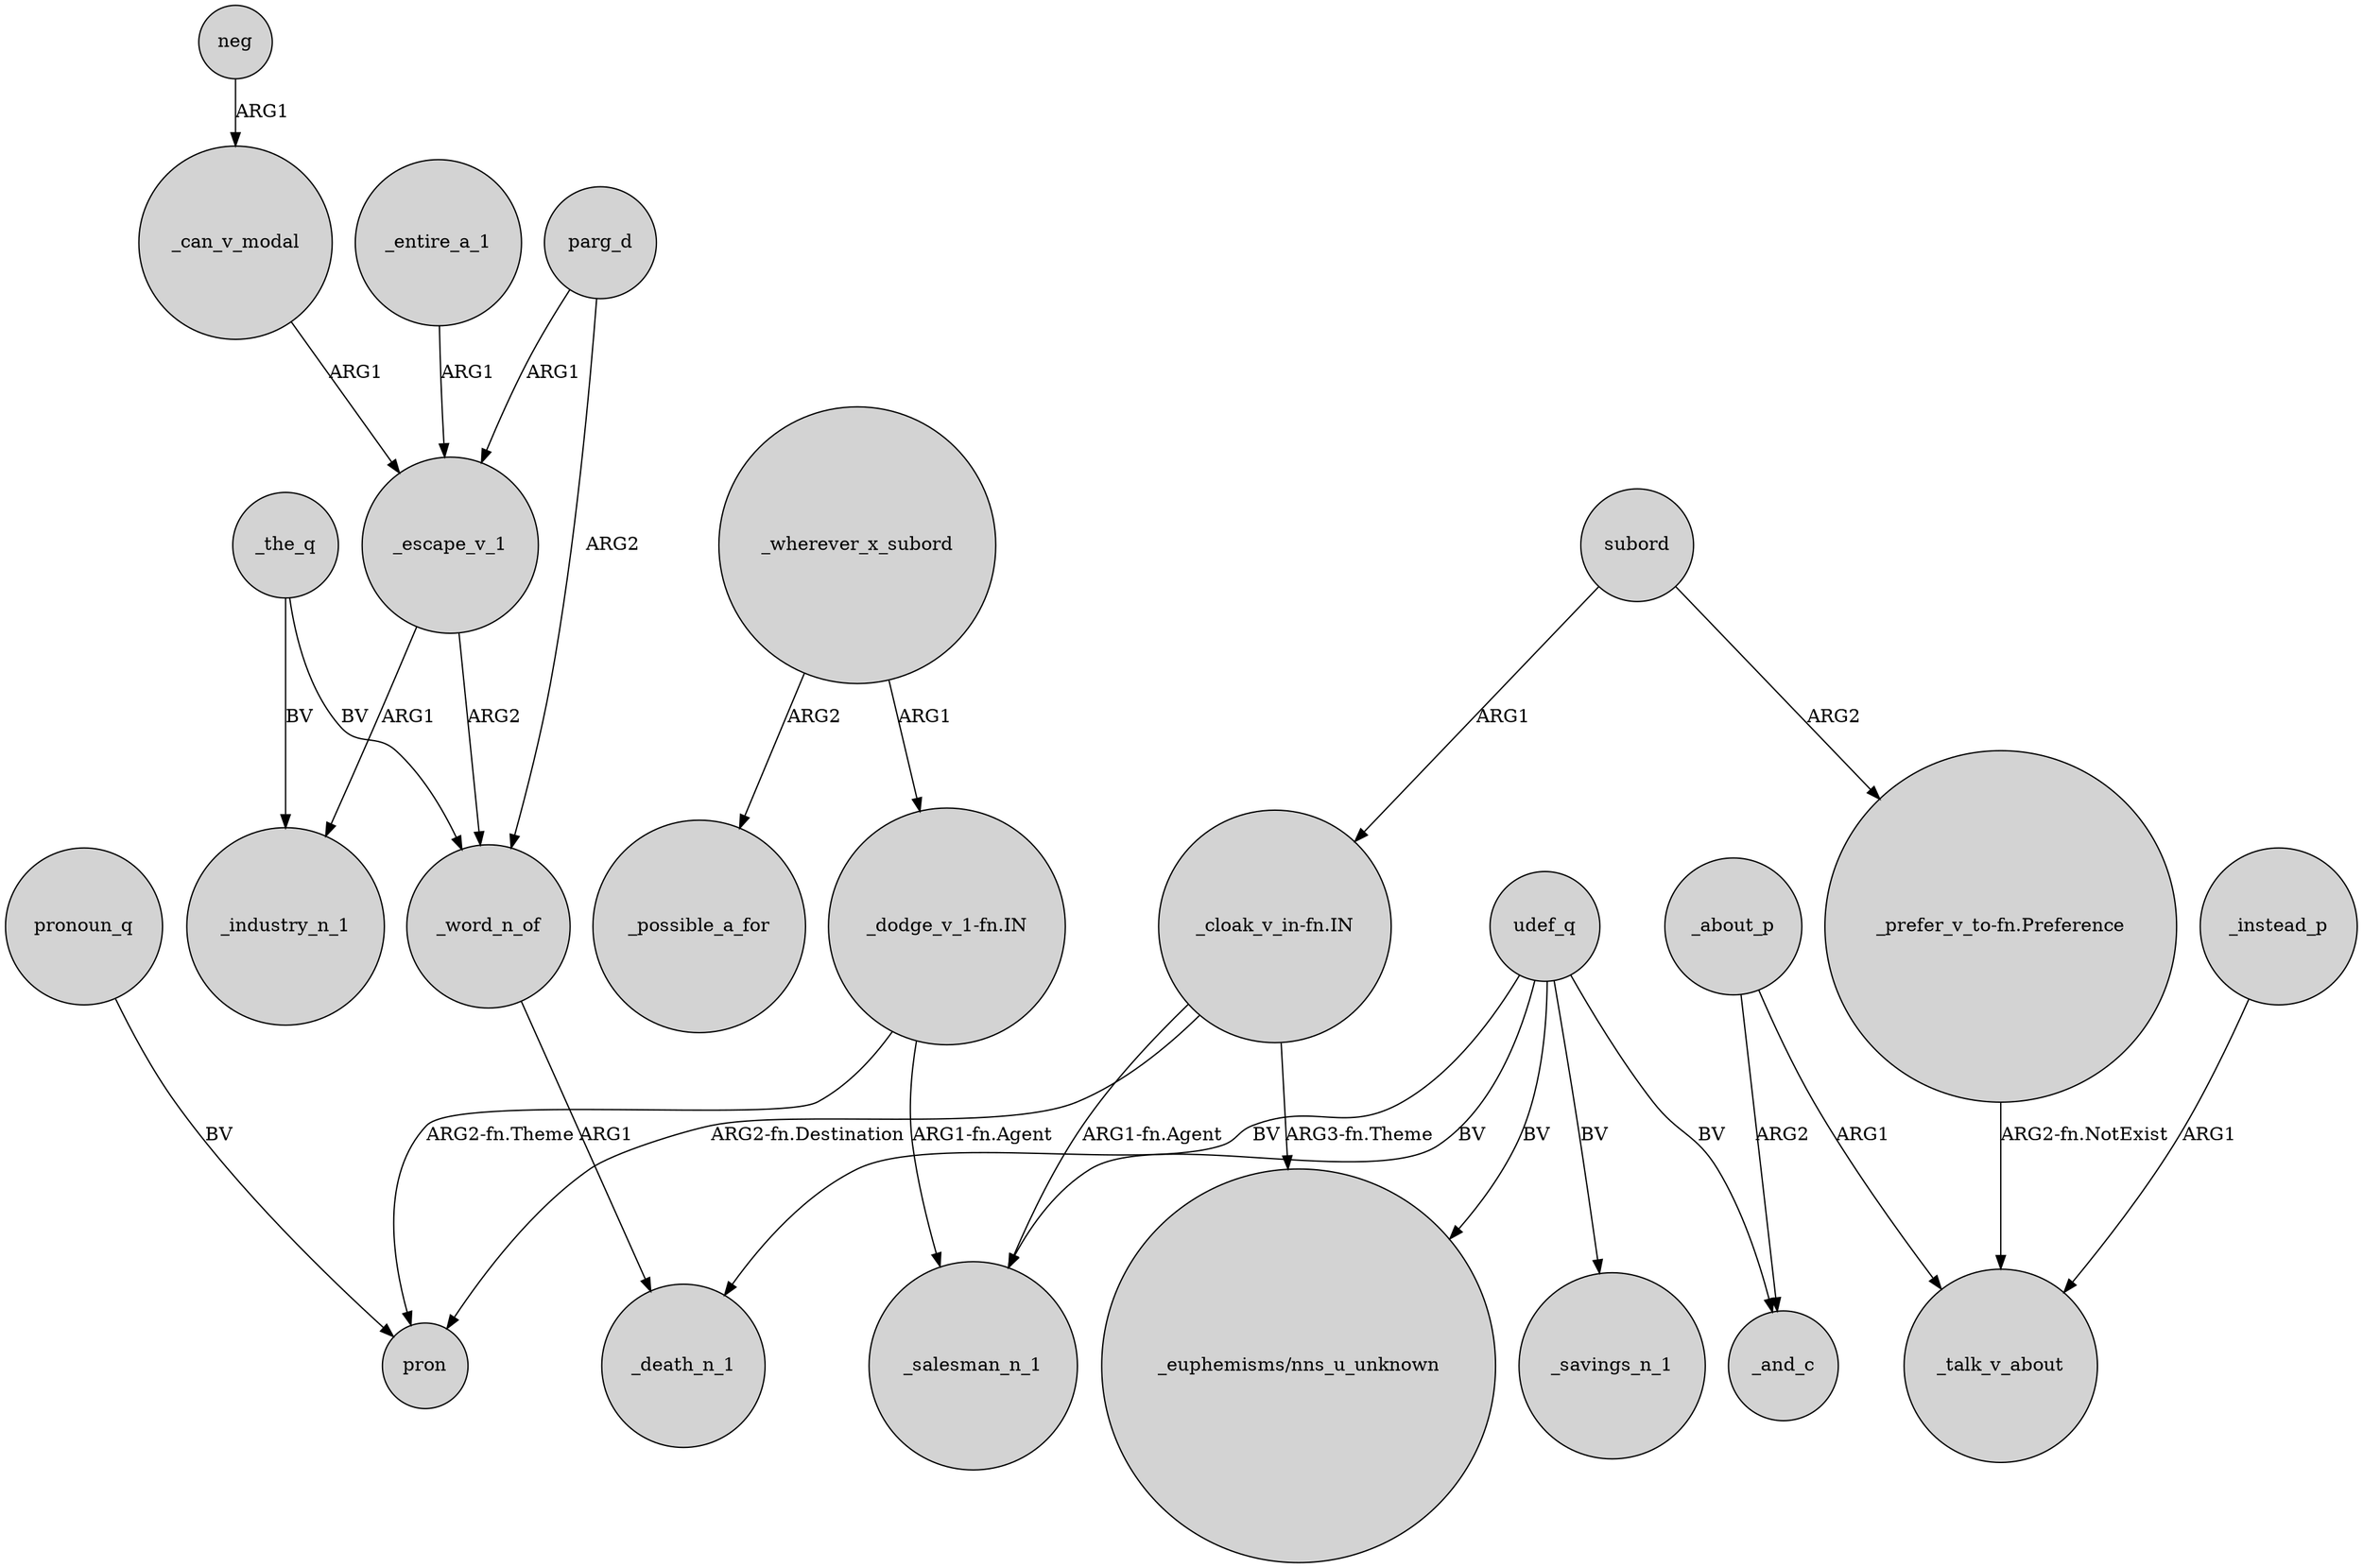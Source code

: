 digraph {
	node [shape=circle style=filled]
	_can_v_modal -> _escape_v_1 [label=ARG1]
	_escape_v_1 -> _industry_n_1 [label=ARG1]
	parg_d -> _word_n_of [label=ARG2]
	"_dodge_v_1-fn.IN" -> pron [label="ARG2-fn.Theme"]
	"_cloak_v_in-fn.IN" -> _salesman_n_1 [label="ARG1-fn.Agent"]
	udef_q -> _salesman_n_1 [label=BV]
	udef_q -> _savings_n_1 [label=BV]
	_the_q -> _industry_n_1 [label=BV]
	_wherever_x_subord -> "_dodge_v_1-fn.IN" [label=ARG1]
	_about_p -> _and_c [label=ARG2]
	subord -> "_cloak_v_in-fn.IN" [label=ARG1]
	pronoun_q -> pron [label=BV]
	"_prefer_v_to-fn.Preference" -> _talk_v_about [label="ARG2-fn.NotExist"]
	_the_q -> _word_n_of [label=BV]
	_escape_v_1 -> _word_n_of [label=ARG2]
	"_cloak_v_in-fn.IN" -> pron [label="ARG2-fn.Destination"]
	_wherever_x_subord -> _possible_a_for [label=ARG2]
	_word_n_of -> _death_n_1 [label=ARG1]
	"_dodge_v_1-fn.IN" -> _salesman_n_1 [label="ARG1-fn.Agent"]
	subord -> "_prefer_v_to-fn.Preference" [label=ARG2]
	_entire_a_1 -> _escape_v_1 [label=ARG1]
	udef_q -> _death_n_1 [label=BV]
	parg_d -> _escape_v_1 [label=ARG1]
	udef_q -> _and_c [label=BV]
	udef_q -> "_euphemisms/nns_u_unknown" [label=BV]
	_instead_p -> _talk_v_about [label=ARG1]
	_about_p -> _talk_v_about [label=ARG1]
	neg -> _can_v_modal [label=ARG1]
	"_cloak_v_in-fn.IN" -> "_euphemisms/nns_u_unknown" [label="ARG3-fn.Theme"]
}
